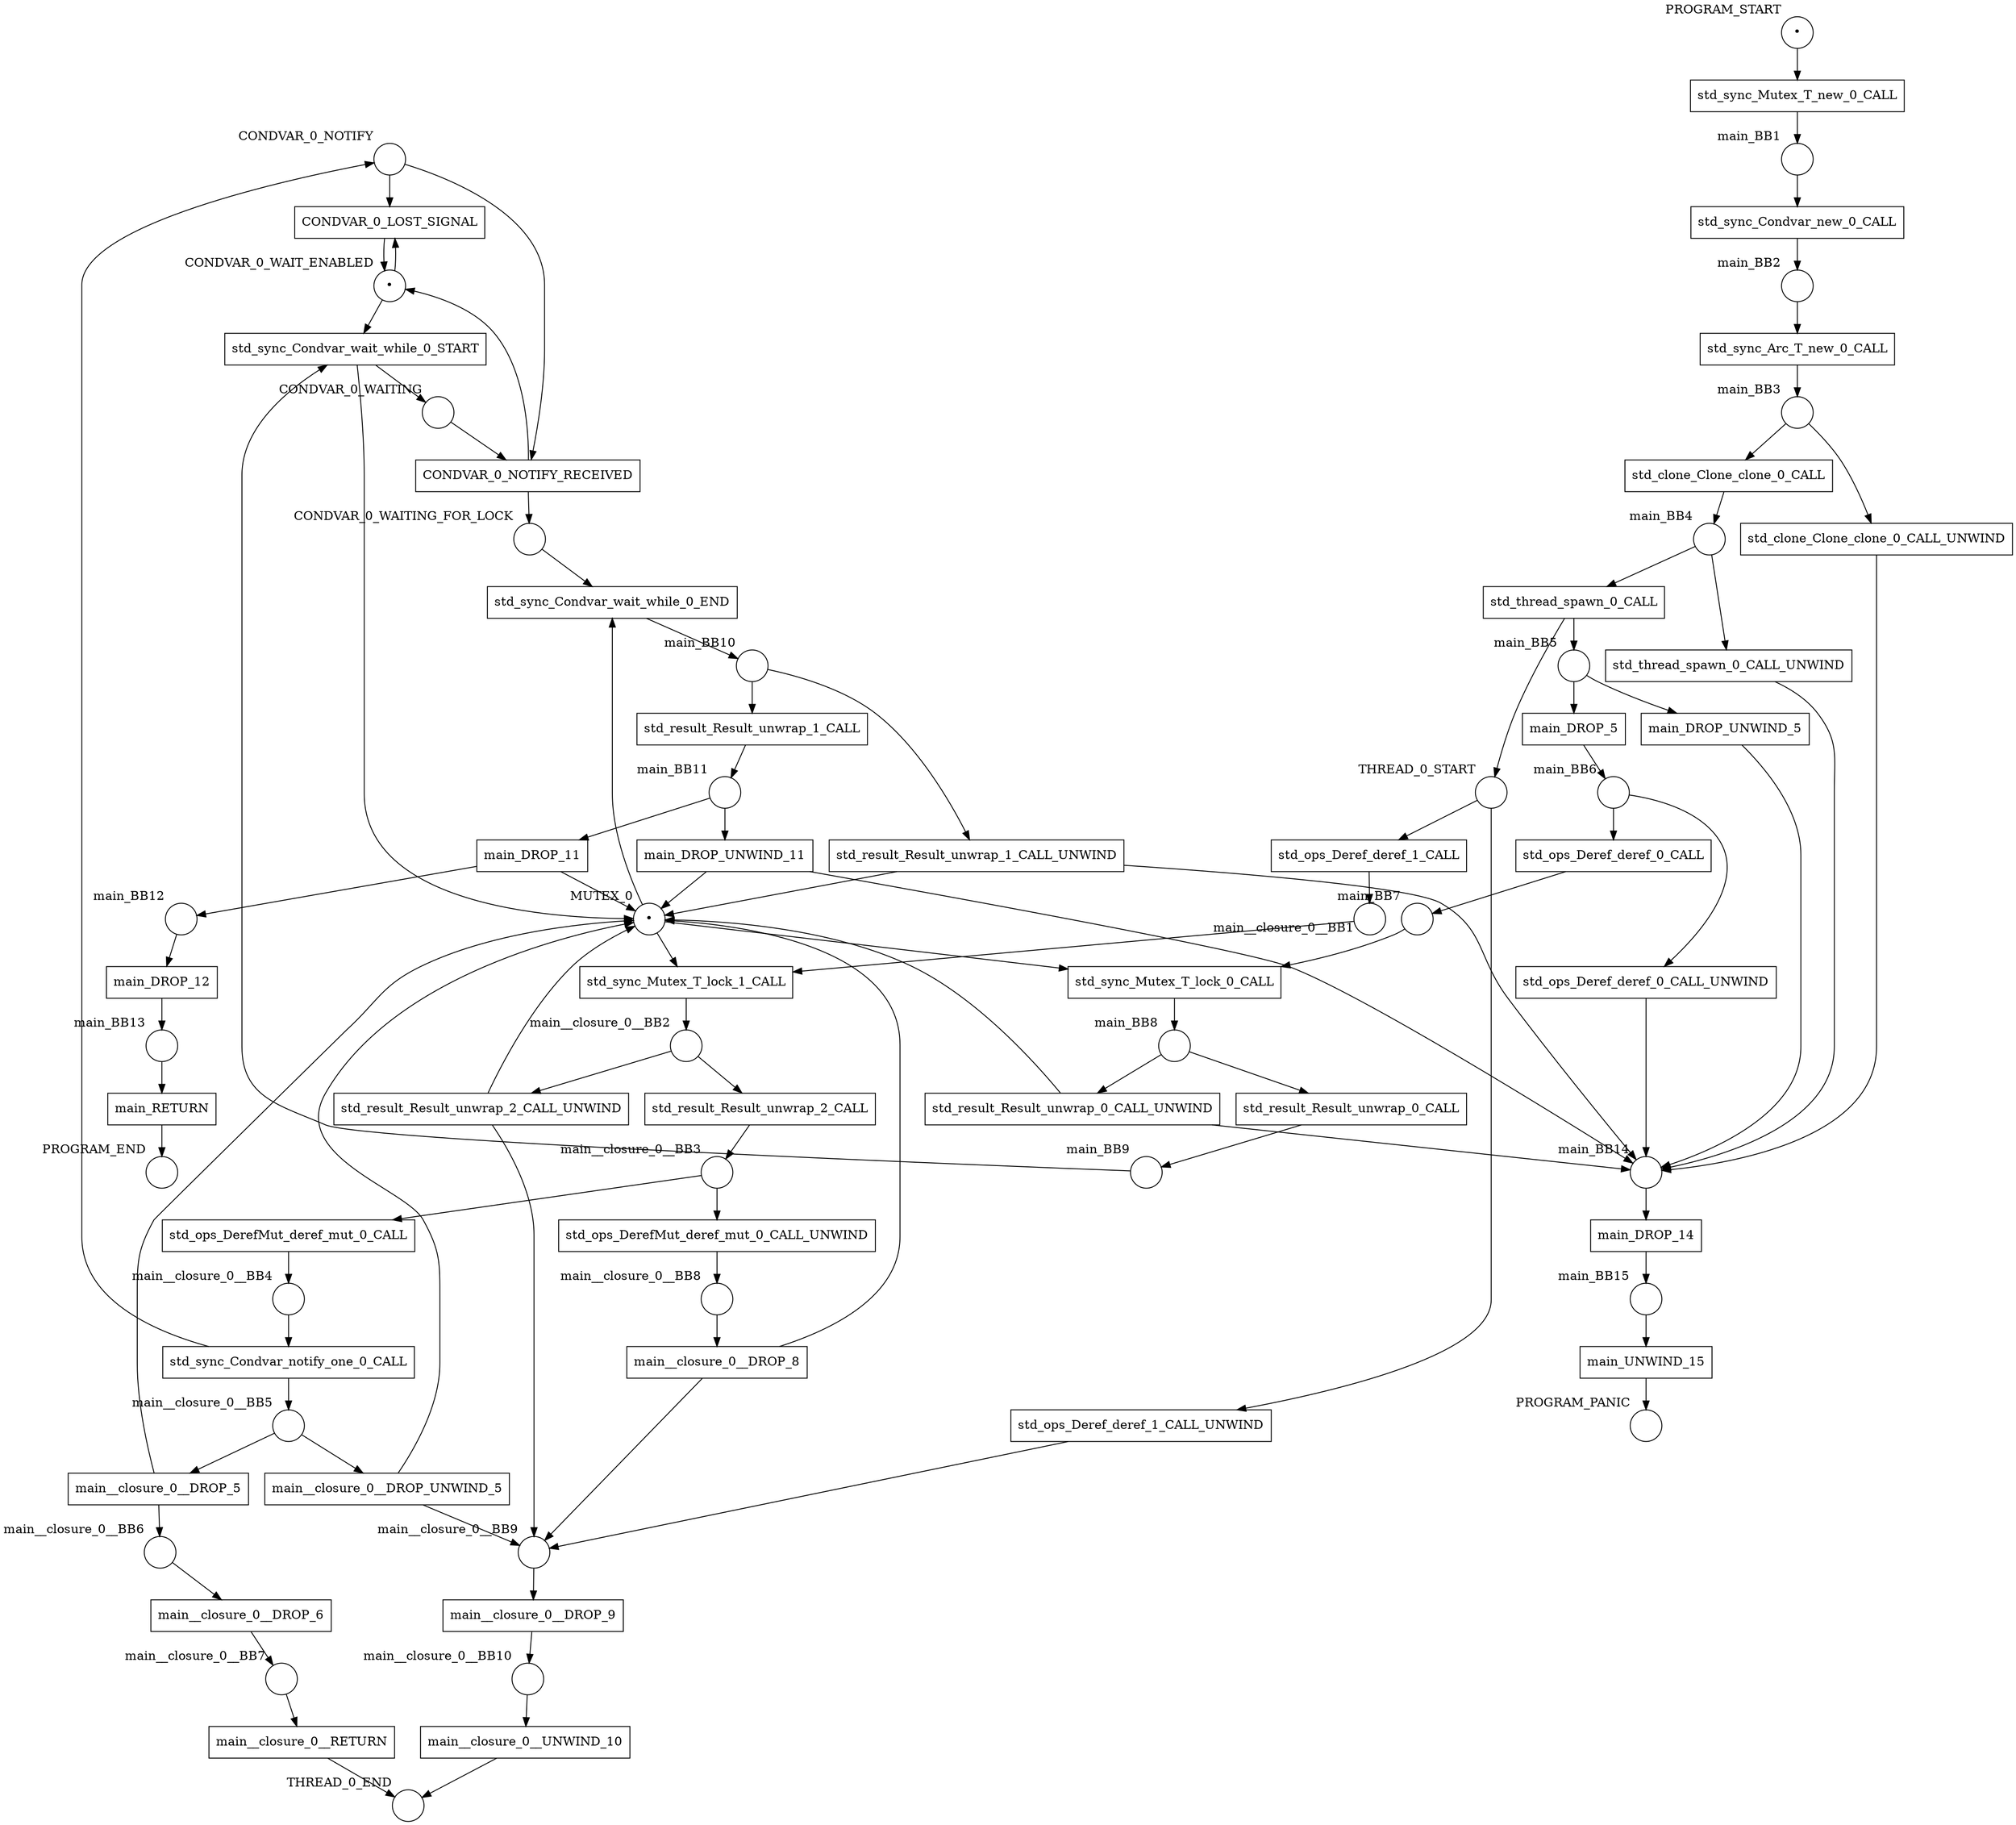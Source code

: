 digraph petrinet {
    CONDVAR_0_NOTIFY [shape="circle" xlabel="CONDVAR_0_NOTIFY" label=""];
    CONDVAR_0_WAITING [shape="circle" xlabel="CONDVAR_0_WAITING" label=""];
    CONDVAR_0_WAITING_FOR_LOCK [shape="circle" xlabel="CONDVAR_0_WAITING_FOR_LOCK" label=""];
    CONDVAR_0_WAIT_ENABLED [shape="circle" xlabel="CONDVAR_0_WAIT_ENABLED" label="•"];
    MUTEX_0 [shape="circle" xlabel="MUTEX_0" label="•"];
    PROGRAM_END [shape="circle" xlabel="PROGRAM_END" label=""];
    PROGRAM_PANIC [shape="circle" xlabel="PROGRAM_PANIC" label=""];
    PROGRAM_START [shape="circle" xlabel="PROGRAM_START" label="•"];
    THREAD_0_END [shape="circle" xlabel="THREAD_0_END" label=""];
    THREAD_0_START [shape="circle" xlabel="THREAD_0_START" label=""];
    main_BB1 [shape="circle" xlabel="main_BB1" label=""];
    main_BB10 [shape="circle" xlabel="main_BB10" label=""];
    main_BB11 [shape="circle" xlabel="main_BB11" label=""];
    main_BB12 [shape="circle" xlabel="main_BB12" label=""];
    main_BB13 [shape="circle" xlabel="main_BB13" label=""];
    main_BB14 [shape="circle" xlabel="main_BB14" label=""];
    main_BB15 [shape="circle" xlabel="main_BB15" label=""];
    main_BB2 [shape="circle" xlabel="main_BB2" label=""];
    main_BB3 [shape="circle" xlabel="main_BB3" label=""];
    main_BB4 [shape="circle" xlabel="main_BB4" label=""];
    main_BB5 [shape="circle" xlabel="main_BB5" label=""];
    main_BB6 [shape="circle" xlabel="main_BB6" label=""];
    main_BB7 [shape="circle" xlabel="main_BB7" label=""];
    main_BB8 [shape="circle" xlabel="main_BB8" label=""];
    main_BB9 [shape="circle" xlabel="main_BB9" label=""];
    main__closure_0__BB1 [shape="circle" xlabel="main__closure_0__BB1" label=""];
    main__closure_0__BB10 [shape="circle" xlabel="main__closure_0__BB10" label=""];
    main__closure_0__BB2 [shape="circle" xlabel="main__closure_0__BB2" label=""];
    main__closure_0__BB3 [shape="circle" xlabel="main__closure_0__BB3" label=""];
    main__closure_0__BB4 [shape="circle" xlabel="main__closure_0__BB4" label=""];
    main__closure_0__BB5 [shape="circle" xlabel="main__closure_0__BB5" label=""];
    main__closure_0__BB6 [shape="circle" xlabel="main__closure_0__BB6" label=""];
    main__closure_0__BB7 [shape="circle" xlabel="main__closure_0__BB7" label=""];
    main__closure_0__BB8 [shape="circle" xlabel="main__closure_0__BB8" label=""];
    main__closure_0__BB9 [shape="circle" xlabel="main__closure_0__BB9" label=""];
    CONDVAR_0_LOST_SIGNAL [shape="box" xlabel="" label="CONDVAR_0_LOST_SIGNAL"];
    CONDVAR_0_NOTIFY_RECEIVED [shape="box" xlabel="" label="CONDVAR_0_NOTIFY_RECEIVED"];
    main_DROP_11 [shape="box" xlabel="" label="main_DROP_11"];
    main_DROP_12 [shape="box" xlabel="" label="main_DROP_12"];
    main_DROP_14 [shape="box" xlabel="" label="main_DROP_14"];
    main_DROP_5 [shape="box" xlabel="" label="main_DROP_5"];
    main_DROP_UNWIND_11 [shape="box" xlabel="" label="main_DROP_UNWIND_11"];
    main_DROP_UNWIND_5 [shape="box" xlabel="" label="main_DROP_UNWIND_5"];
    main_RETURN [shape="box" xlabel="" label="main_RETURN"];
    main_UNWIND_15 [shape="box" xlabel="" label="main_UNWIND_15"];
    main__closure_0__DROP_5 [shape="box" xlabel="" label="main__closure_0__DROP_5"];
    main__closure_0__DROP_6 [shape="box" xlabel="" label="main__closure_0__DROP_6"];
    main__closure_0__DROP_8 [shape="box" xlabel="" label="main__closure_0__DROP_8"];
    main__closure_0__DROP_9 [shape="box" xlabel="" label="main__closure_0__DROP_9"];
    main__closure_0__DROP_UNWIND_5 [shape="box" xlabel="" label="main__closure_0__DROP_UNWIND_5"];
    main__closure_0__RETURN [shape="box" xlabel="" label="main__closure_0__RETURN"];
    main__closure_0__UNWIND_10 [shape="box" xlabel="" label="main__closure_0__UNWIND_10"];
    std_clone_Clone_clone_0_CALL [shape="box" xlabel="" label="std_clone_Clone_clone_0_CALL"];
    std_clone_Clone_clone_0_CALL_UNWIND [shape="box" xlabel="" label="std_clone_Clone_clone_0_CALL_UNWIND"];
    std_ops_DerefMut_deref_mut_0_CALL [shape="box" xlabel="" label="std_ops_DerefMut_deref_mut_0_CALL"];
    std_ops_DerefMut_deref_mut_0_CALL_UNWIND [shape="box" xlabel="" label="std_ops_DerefMut_deref_mut_0_CALL_UNWIND"];
    std_ops_Deref_deref_0_CALL [shape="box" xlabel="" label="std_ops_Deref_deref_0_CALL"];
    std_ops_Deref_deref_0_CALL_UNWIND [shape="box" xlabel="" label="std_ops_Deref_deref_0_CALL_UNWIND"];
    std_ops_Deref_deref_1_CALL [shape="box" xlabel="" label="std_ops_Deref_deref_1_CALL"];
    std_ops_Deref_deref_1_CALL_UNWIND [shape="box" xlabel="" label="std_ops_Deref_deref_1_CALL_UNWIND"];
    std_result_Result_unwrap_0_CALL [shape="box" xlabel="" label="std_result_Result_unwrap_0_CALL"];
    std_result_Result_unwrap_0_CALL_UNWIND [shape="box" xlabel="" label="std_result_Result_unwrap_0_CALL_UNWIND"];
    std_result_Result_unwrap_1_CALL [shape="box" xlabel="" label="std_result_Result_unwrap_1_CALL"];
    std_result_Result_unwrap_1_CALL_UNWIND [shape="box" xlabel="" label="std_result_Result_unwrap_1_CALL_UNWIND"];
    std_result_Result_unwrap_2_CALL [shape="box" xlabel="" label="std_result_Result_unwrap_2_CALL"];
    std_result_Result_unwrap_2_CALL_UNWIND [shape="box" xlabel="" label="std_result_Result_unwrap_2_CALL_UNWIND"];
    std_sync_Arc_T_new_0_CALL [shape="box" xlabel="" label="std_sync_Arc_T_new_0_CALL"];
    std_sync_Condvar_new_0_CALL [shape="box" xlabel="" label="std_sync_Condvar_new_0_CALL"];
    std_sync_Condvar_notify_one_0_CALL [shape="box" xlabel="" label="std_sync_Condvar_notify_one_0_CALL"];
    std_sync_Condvar_wait_while_0_END [shape="box" xlabel="" label="std_sync_Condvar_wait_while_0_END"];
    std_sync_Condvar_wait_while_0_START [shape="box" xlabel="" label="std_sync_Condvar_wait_while_0_START"];
    std_sync_Mutex_T_lock_0_CALL [shape="box" xlabel="" label="std_sync_Mutex_T_lock_0_CALL"];
    std_sync_Mutex_T_lock_1_CALL [shape="box" xlabel="" label="std_sync_Mutex_T_lock_1_CALL"];
    std_sync_Mutex_T_new_0_CALL [shape="box" xlabel="" label="std_sync_Mutex_T_new_0_CALL"];
    std_thread_spawn_0_CALL [shape="box" xlabel="" label="std_thread_spawn_0_CALL"];
    std_thread_spawn_0_CALL_UNWIND [shape="box" xlabel="" label="std_thread_spawn_0_CALL_UNWIND"];
    CONDVAR_0_NOTIFY -> CONDVAR_0_LOST_SIGNAL;
    CONDVAR_0_NOTIFY -> CONDVAR_0_NOTIFY_RECEIVED;
    CONDVAR_0_WAITING -> CONDVAR_0_NOTIFY_RECEIVED;
    CONDVAR_0_WAITING_FOR_LOCK -> std_sync_Condvar_wait_while_0_END;
    CONDVAR_0_WAIT_ENABLED -> CONDVAR_0_LOST_SIGNAL;
    CONDVAR_0_WAIT_ENABLED -> std_sync_Condvar_wait_while_0_START;
    MUTEX_0 -> std_sync_Condvar_wait_while_0_END;
    MUTEX_0 -> std_sync_Mutex_T_lock_0_CALL;
    MUTEX_0 -> std_sync_Mutex_T_lock_1_CALL;
    PROGRAM_START -> std_sync_Mutex_T_new_0_CALL;
    THREAD_0_START -> std_ops_Deref_deref_1_CALL;
    THREAD_0_START -> std_ops_Deref_deref_1_CALL_UNWIND;
    main_BB1 -> std_sync_Condvar_new_0_CALL;
    main_BB10 -> std_result_Result_unwrap_1_CALL;
    main_BB10 -> std_result_Result_unwrap_1_CALL_UNWIND;
    main_BB11 -> main_DROP_11;
    main_BB11 -> main_DROP_UNWIND_11;
    main_BB12 -> main_DROP_12;
    main_BB13 -> main_RETURN;
    main_BB14 -> main_DROP_14;
    main_BB15 -> main_UNWIND_15;
    main_BB2 -> std_sync_Arc_T_new_0_CALL;
    main_BB3 -> std_clone_Clone_clone_0_CALL;
    main_BB3 -> std_clone_Clone_clone_0_CALL_UNWIND;
    main_BB4 -> std_thread_spawn_0_CALL;
    main_BB4 -> std_thread_spawn_0_CALL_UNWIND;
    main_BB5 -> main_DROP_5;
    main_BB5 -> main_DROP_UNWIND_5;
    main_BB6 -> std_ops_Deref_deref_0_CALL;
    main_BB6 -> std_ops_Deref_deref_0_CALL_UNWIND;
    main_BB7 -> std_sync_Mutex_T_lock_0_CALL;
    main_BB8 -> std_result_Result_unwrap_0_CALL;
    main_BB8 -> std_result_Result_unwrap_0_CALL_UNWIND;
    main_BB9 -> std_sync_Condvar_wait_while_0_START;
    main__closure_0__BB1 -> std_sync_Mutex_T_lock_1_CALL;
    main__closure_0__BB10 -> main__closure_0__UNWIND_10;
    main__closure_0__BB2 -> std_result_Result_unwrap_2_CALL;
    main__closure_0__BB2 -> std_result_Result_unwrap_2_CALL_UNWIND;
    main__closure_0__BB3 -> std_ops_DerefMut_deref_mut_0_CALL;
    main__closure_0__BB3 -> std_ops_DerefMut_deref_mut_0_CALL_UNWIND;
    main__closure_0__BB4 -> std_sync_Condvar_notify_one_0_CALL;
    main__closure_0__BB5 -> main__closure_0__DROP_5;
    main__closure_0__BB5 -> main__closure_0__DROP_UNWIND_5;
    main__closure_0__BB6 -> main__closure_0__DROP_6;
    main__closure_0__BB7 -> main__closure_0__RETURN;
    main__closure_0__BB8 -> main__closure_0__DROP_8;
    main__closure_0__BB9 -> main__closure_0__DROP_9;
    CONDVAR_0_LOST_SIGNAL -> CONDVAR_0_WAIT_ENABLED;
    CONDVAR_0_NOTIFY_RECEIVED -> CONDVAR_0_WAITING_FOR_LOCK;
    CONDVAR_0_NOTIFY_RECEIVED -> CONDVAR_0_WAIT_ENABLED;
    main_DROP_11 -> MUTEX_0;
    main_DROP_11 -> main_BB12;
    main_DROP_12 -> main_BB13;
    main_DROP_14 -> main_BB15;
    main_DROP_5 -> main_BB6;
    main_DROP_UNWIND_11 -> MUTEX_0;
    main_DROP_UNWIND_11 -> main_BB14;
    main_DROP_UNWIND_5 -> main_BB14;
    main_RETURN -> PROGRAM_END;
    main_UNWIND_15 -> PROGRAM_PANIC;
    main__closure_0__DROP_5 -> MUTEX_0;
    main__closure_0__DROP_5 -> main__closure_0__BB6;
    main__closure_0__DROP_6 -> main__closure_0__BB7;
    main__closure_0__DROP_8 -> MUTEX_0;
    main__closure_0__DROP_8 -> main__closure_0__BB9;
    main__closure_0__DROP_9 -> main__closure_0__BB10;
    main__closure_0__DROP_UNWIND_5 -> MUTEX_0;
    main__closure_0__DROP_UNWIND_5 -> main__closure_0__BB9;
    main__closure_0__RETURN -> THREAD_0_END;
    main__closure_0__UNWIND_10 -> THREAD_0_END;
    std_clone_Clone_clone_0_CALL -> main_BB4;
    std_clone_Clone_clone_0_CALL_UNWIND -> main_BB14;
    std_ops_DerefMut_deref_mut_0_CALL -> main__closure_0__BB4;
    std_ops_DerefMut_deref_mut_0_CALL_UNWIND -> main__closure_0__BB8;
    std_ops_Deref_deref_0_CALL -> main_BB7;
    std_ops_Deref_deref_0_CALL_UNWIND -> main_BB14;
    std_ops_Deref_deref_1_CALL -> main__closure_0__BB1;
    std_ops_Deref_deref_1_CALL_UNWIND -> main__closure_0__BB9;
    std_result_Result_unwrap_0_CALL -> main_BB9;
    std_result_Result_unwrap_0_CALL_UNWIND -> MUTEX_0;
    std_result_Result_unwrap_0_CALL_UNWIND -> main_BB14;
    std_result_Result_unwrap_1_CALL -> main_BB11;
    std_result_Result_unwrap_1_CALL_UNWIND -> MUTEX_0;
    std_result_Result_unwrap_1_CALL_UNWIND -> main_BB14;
    std_result_Result_unwrap_2_CALL -> main__closure_0__BB3;
    std_result_Result_unwrap_2_CALL_UNWIND -> MUTEX_0;
    std_result_Result_unwrap_2_CALL_UNWIND -> main__closure_0__BB9;
    std_sync_Arc_T_new_0_CALL -> main_BB3;
    std_sync_Condvar_new_0_CALL -> main_BB2;
    std_sync_Condvar_notify_one_0_CALL -> CONDVAR_0_NOTIFY;
    std_sync_Condvar_notify_one_0_CALL -> main__closure_0__BB5;
    std_sync_Condvar_wait_while_0_END -> main_BB10;
    std_sync_Condvar_wait_while_0_START -> CONDVAR_0_WAITING;
    std_sync_Condvar_wait_while_0_START -> MUTEX_0;
    std_sync_Mutex_T_lock_0_CALL -> main_BB8;
    std_sync_Mutex_T_lock_1_CALL -> main__closure_0__BB2;
    std_sync_Mutex_T_new_0_CALL -> main_BB1;
    std_thread_spawn_0_CALL -> THREAD_0_START;
    std_thread_spawn_0_CALL -> main_BB5;
    std_thread_spawn_0_CALL_UNWIND -> main_BB14;
}
